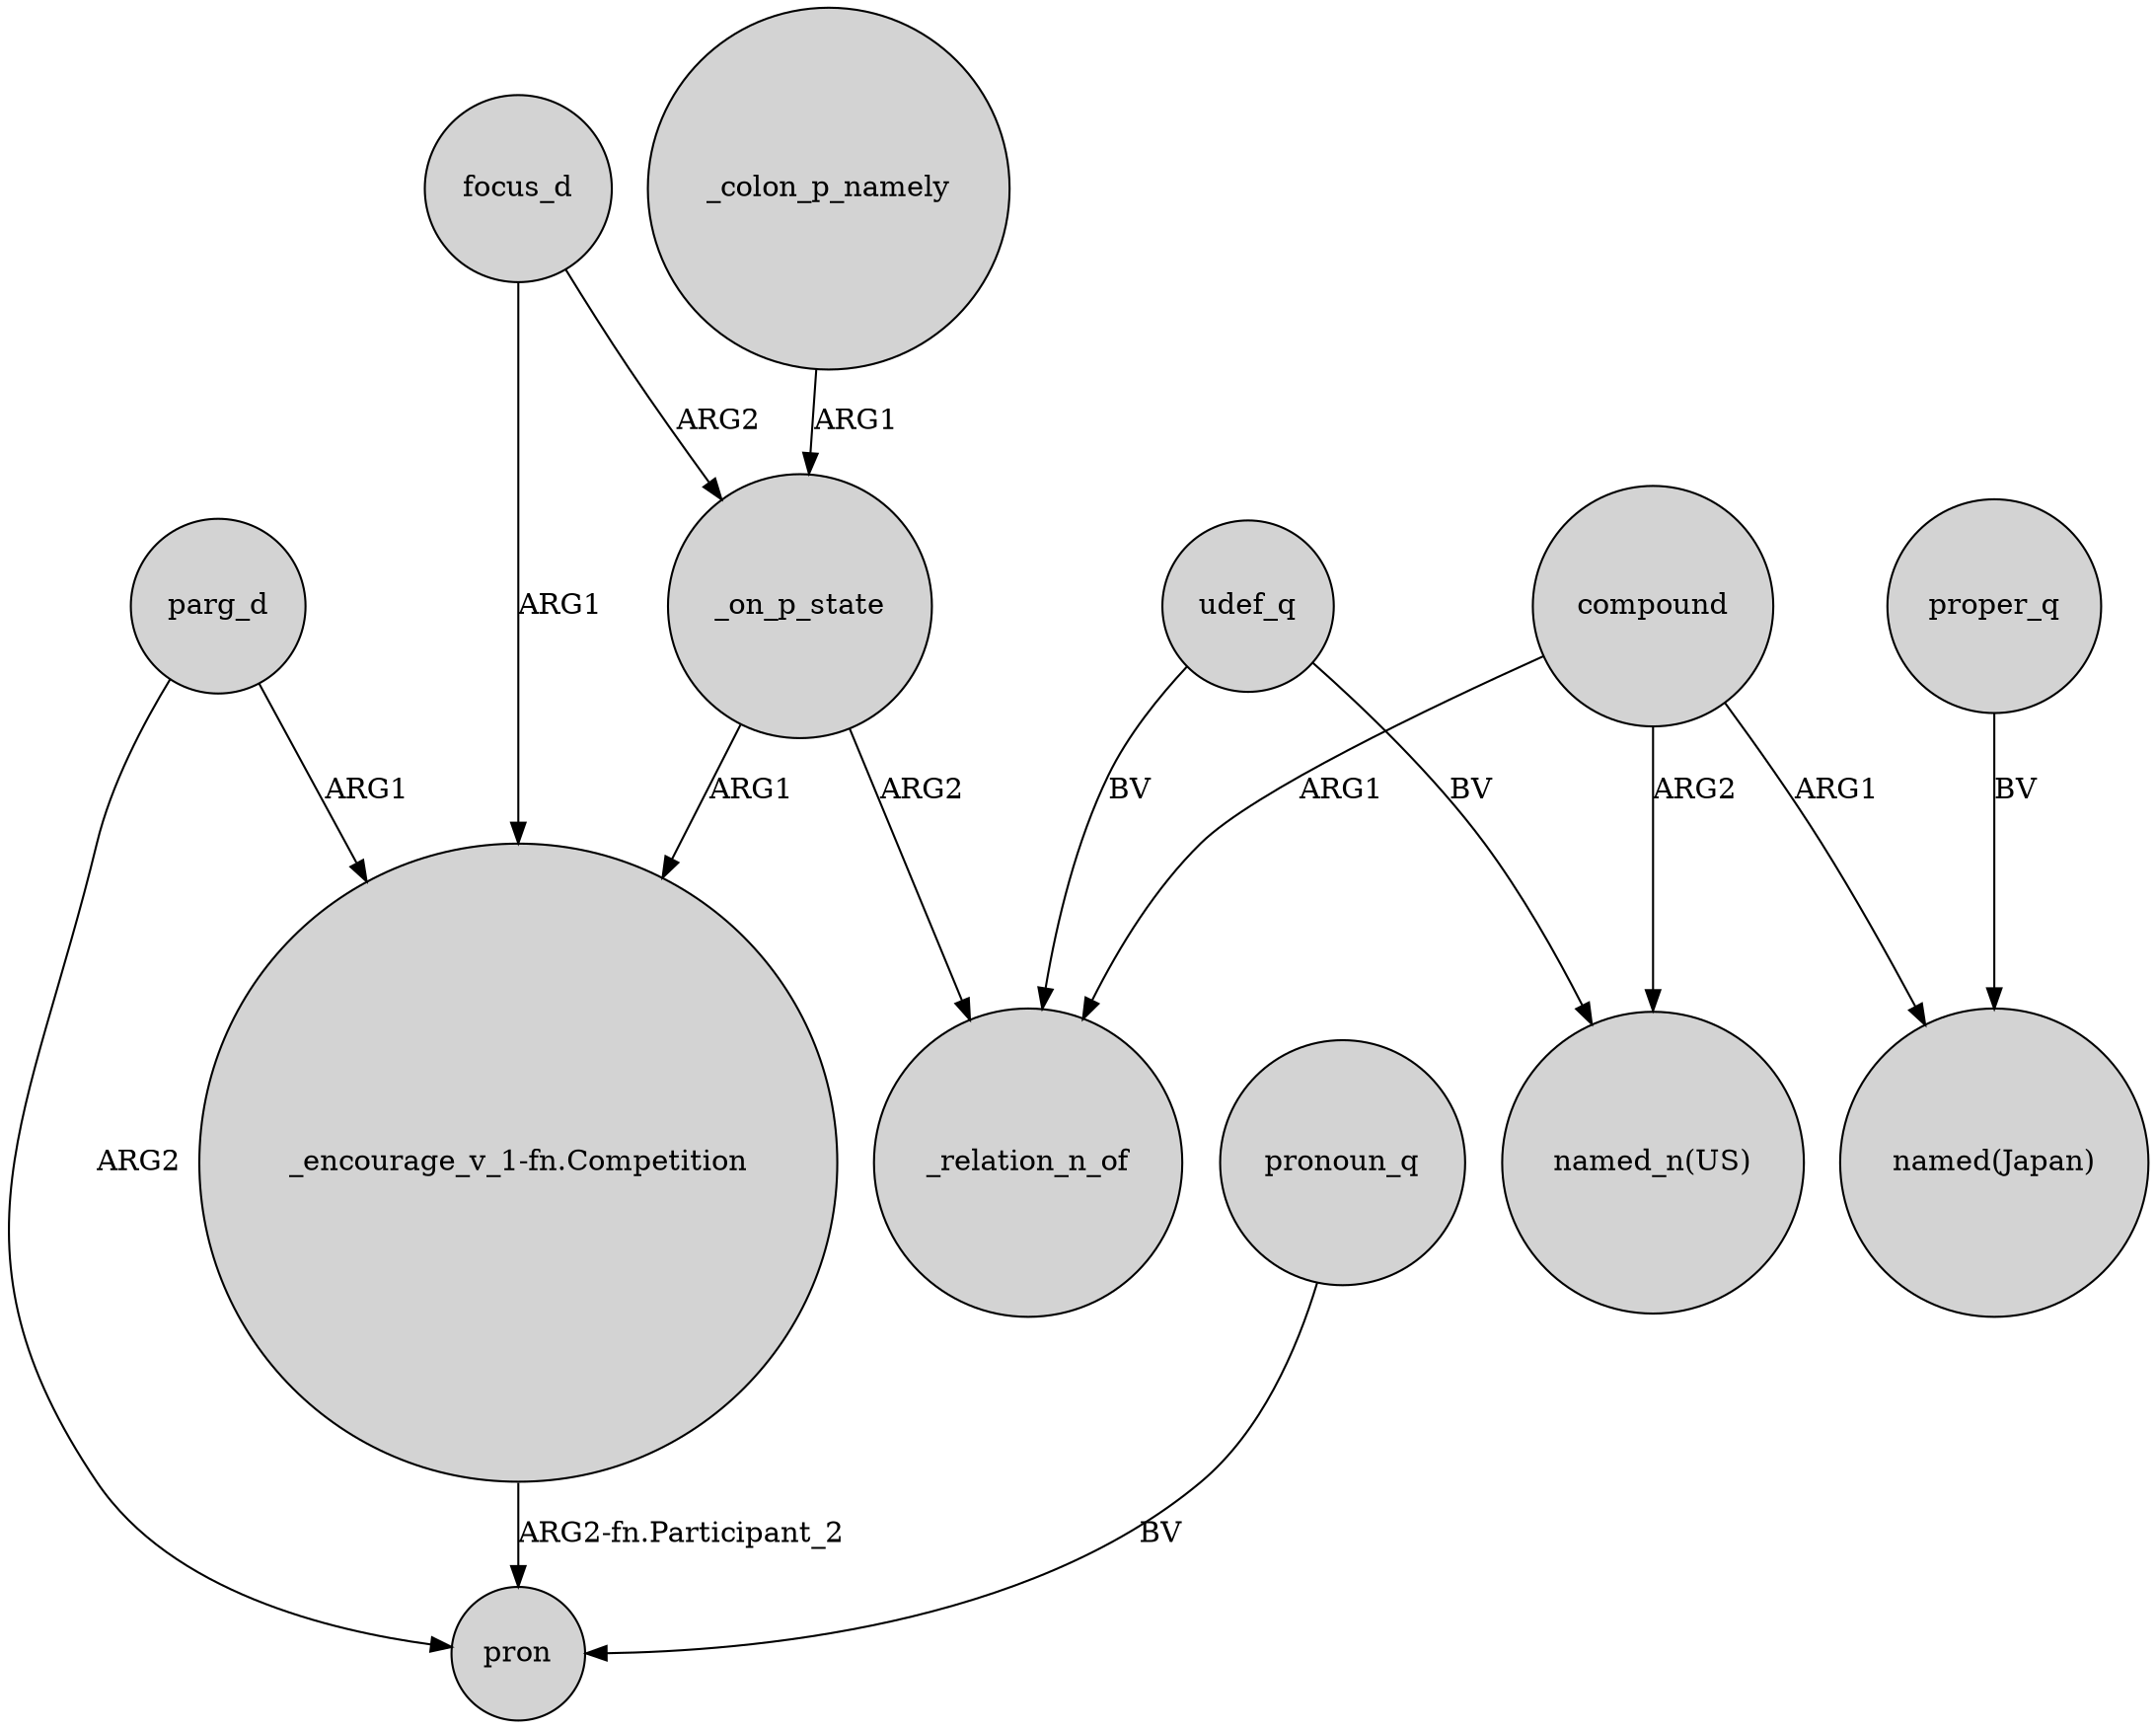 digraph {
	node [shape=circle style=filled]
	focus_d -> "_encourage_v_1-fn.Competition" [label=ARG1]
	_on_p_state -> "_encourage_v_1-fn.Competition" [label=ARG1]
	_colon_p_namely -> _on_p_state [label=ARG1]
	_on_p_state -> _relation_n_of [label=ARG2]
	proper_q -> "named(Japan)" [label=BV]
	parg_d -> "_encourage_v_1-fn.Competition" [label=ARG1]
	focus_d -> _on_p_state [label=ARG2]
	compound -> "named(Japan)" [label=ARG1]
	compound -> "named_n(US)" [label=ARG2]
	udef_q -> _relation_n_of [label=BV]
	"_encourage_v_1-fn.Competition" -> pron [label="ARG2-fn.Participant_2"]
	udef_q -> "named_n(US)" [label=BV]
	pronoun_q -> pron [label=BV]
	compound -> _relation_n_of [label=ARG1]
	parg_d -> pron [label=ARG2]
}
